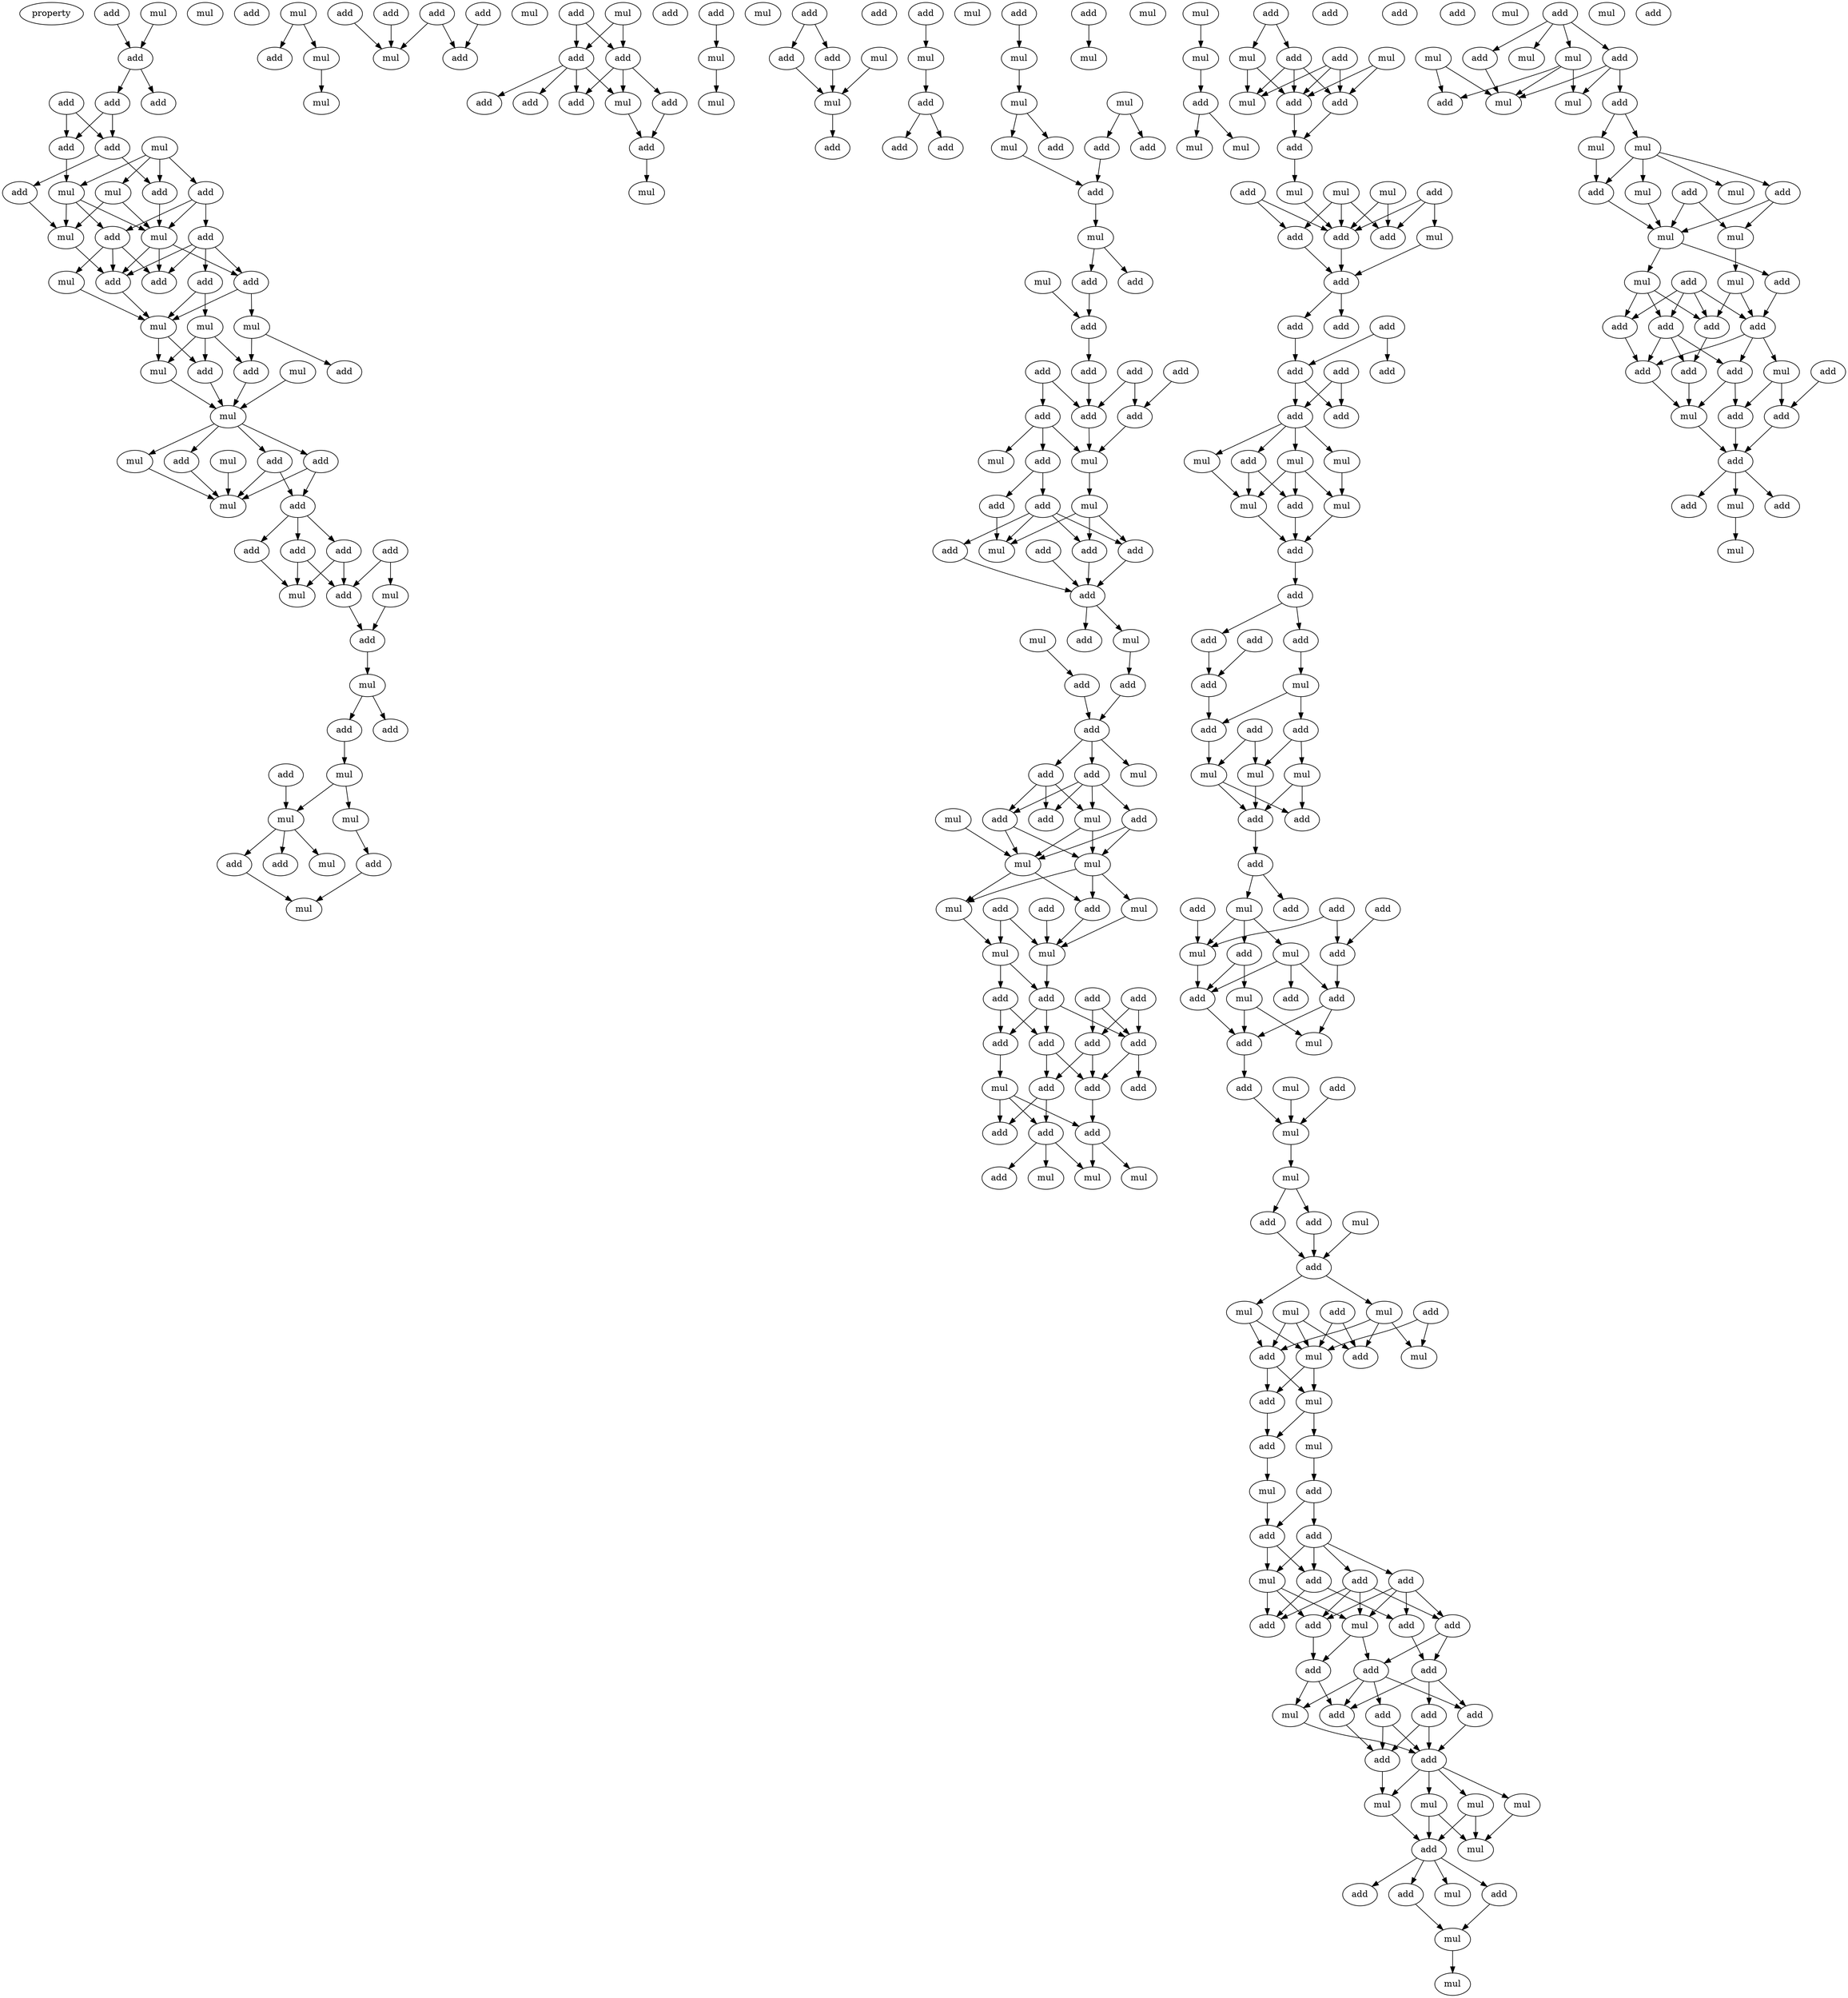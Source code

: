 digraph {
    node [fontcolor=black]
    property [mul=2,lf=1.7]
    0 [ label = add ];
    1 [ label = mul ];
    2 [ label = add ];
    3 [ label = add ];
    4 [ label = add ];
    5 [ label = add ];
    6 [ label = mul ];
    7 [ label = add ];
    8 [ label = add ];
    9 [ label = mul ];
    10 [ label = add ];
    11 [ label = add ];
    12 [ label = add ];
    13 [ label = mul ];
    14 [ label = add ];
    15 [ label = mul ];
    16 [ label = add ];
    17 [ label = mul ];
    18 [ label = add ];
    19 [ label = add ];
    20 [ label = mul ];
    21 [ label = add ];
    22 [ label = add ];
    23 [ label = mul ];
    24 [ label = mul ];
    25 [ label = mul ];
    26 [ label = mul ];
    27 [ label = add ];
    28 [ label = add ];
    29 [ label = mul ];
    30 [ label = add ];
    31 [ label = mul ];
    32 [ label = mul ];
    33 [ label = add ];
    34 [ label = add ];
    35 [ label = add ];
    36 [ label = mul ];
    37 [ label = mul ];
    38 [ label = add ];
    39 [ label = add ];
    40 [ label = add ];
    41 [ label = add ];
    42 [ label = add ];
    43 [ label = mul ];
    44 [ label = mul ];
    45 [ label = add ];
    46 [ label = add ];
    47 [ label = mul ];
    48 [ label = mul ];
    49 [ label = add ];
    50 [ label = add ];
    51 [ label = add ];
    52 [ label = add ];
    53 [ label = mul ];
    54 [ label = mul ];
    55 [ label = mul ];
    56 [ label = add ];
    57 [ label = mul ];
    58 [ label = add ];
    59 [ label = add ];
    60 [ label = mul ];
    61 [ label = mul ];
    62 [ label = add ];
    63 [ label = mul ];
    64 [ label = mul ];
    65 [ label = add ];
    66 [ label = mul ];
    67 [ label = add ];
    68 [ label = add ];
    69 [ label = add ];
    70 [ label = mul ];
    71 [ label = add ];
    72 [ label = add ];
    73 [ label = mul ];
    74 [ label = add ];
    75 [ label = add ];
    76 [ label = add ];
    77 [ label = add ];
    78 [ label = add ];
    79 [ label = add ];
    80 [ label = mul ];
    81 [ label = add ];
    82 [ label = mul ];
    83 [ label = add ];
    84 [ label = add ];
    85 [ label = mul ];
    86 [ label = mul ];
    87 [ label = mul ];
    88 [ label = add ];
    89 [ label = add ];
    90 [ label = add ];
    91 [ label = mul ];
    92 [ label = mul ];
    93 [ label = add ];
    94 [ label = add ];
    95 [ label = add ];
    96 [ label = mul ];
    97 [ label = add ];
    98 [ label = add ];
    99 [ label = add ];
    100 [ label = mul ];
    101 [ label = add ];
    102 [ label = mul ];
    103 [ label = mul ];
    104 [ label = mul ];
    105 [ label = add ];
    106 [ label = mul ];
    107 [ label = add ];
    108 [ label = add ];
    109 [ label = add ];
    110 [ label = add ];
    111 [ label = mul ];
    112 [ label = mul ];
    113 [ label = mul ];
    114 [ label = mul ];
    115 [ label = add ];
    116 [ label = add ];
    117 [ label = add ];
    118 [ label = add ];
    119 [ label = add ];
    120 [ label = add ];
    121 [ label = add ];
    122 [ label = add ];
    123 [ label = add ];
    124 [ label = add ];
    125 [ label = mul ];
    126 [ label = add ];
    127 [ label = mul ];
    128 [ label = add ];
    129 [ label = add ];
    130 [ label = mul ];
    131 [ label = add ];
    132 [ label = mul ];
    133 [ label = add ];
    134 [ label = add ];
    135 [ label = add ];
    136 [ label = add ];
    137 [ label = mul ];
    138 [ label = add ];
    139 [ label = mul ];
    140 [ label = add ];
    141 [ label = add ];
    142 [ label = add ];
    143 [ label = add ];
    144 [ label = add ];
    145 [ label = mul ];
    146 [ label = add ];
    147 [ label = add ];
    148 [ label = mul ];
    149 [ label = mul ];
    150 [ label = add ];
    151 [ label = mul ];
    152 [ label = mul ];
    153 [ label = add ];
    154 [ label = mul ];
    155 [ label = mul ];
    156 [ label = add ];
    157 [ label = add ];
    158 [ label = mul ];
    159 [ label = mul ];
    160 [ label = add ];
    161 [ label = add ];
    162 [ label = add ];
    163 [ label = add ];
    164 [ label = add ];
    165 [ label = add ];
    166 [ label = add ];
    167 [ label = add ];
    168 [ label = add ];
    169 [ label = add ];
    170 [ label = mul ];
    171 [ label = add ];
    172 [ label = add ];
    173 [ label = add ];
    174 [ label = add ];
    175 [ label = mul ];
    176 [ label = mul ];
    177 [ label = add ];
    178 [ label = mul ];
    179 [ label = mul ];
    180 [ label = mul ];
    181 [ label = add ];
    182 [ label = mul ];
    183 [ label = mul ];
    184 [ label = add ];
    185 [ label = add ];
    186 [ label = mul ];
    187 [ label = mul ];
    188 [ label = add ];
    189 [ label = add ];
    190 [ label = add ];
    191 [ label = mul ];
    192 [ label = add ];
    193 [ label = add ];
    194 [ label = mul ];
    195 [ label = add ];
    196 [ label = mul ];
    197 [ label = mul ];
    198 [ label = add ];
    199 [ label = add ];
    200 [ label = mul ];
    201 [ label = add ];
    202 [ label = add ];
    203 [ label = add ];
    204 [ label = add ];
    205 [ label = add ];
    206 [ label = add ];
    207 [ label = add ];
    208 [ label = add ];
    209 [ label = add ];
    210 [ label = add ];
    211 [ label = add ];
    212 [ label = mul ];
    213 [ label = mul ];
    214 [ label = add ];
    215 [ label = mul ];
    216 [ label = add ];
    217 [ label = mul ];
    218 [ label = mul ];
    219 [ label = add ];
    220 [ label = add ];
    221 [ label = add ];
    222 [ label = add ];
    223 [ label = add ];
    224 [ label = add ];
    225 [ label = mul ];
    226 [ label = add ];
    227 [ label = add ];
    228 [ label = add ];
    229 [ label = mul ];
    230 [ label = mul ];
    231 [ label = mul ];
    232 [ label = add ];
    233 [ label = add ];
    234 [ label = add ];
    235 [ label = add ];
    236 [ label = add ];
    237 [ label = add ];
    238 [ label = add ];
    239 [ label = mul ];
    240 [ label = mul ];
    241 [ label = add ];
    242 [ label = add ];
    243 [ label = mul ];
    244 [ label = mul ];
    245 [ label = add ];
    246 [ label = add ];
    247 [ label = add ];
    248 [ label = add ];
    249 [ label = mul ];
    250 [ label = mul ];
    251 [ label = add ];
    252 [ label = add ];
    253 [ label = mul ];
    254 [ label = mul ];
    255 [ label = mul ];
    256 [ label = add ];
    257 [ label = add ];
    258 [ label = add ];
    259 [ label = add ];
    260 [ label = mul ];
    261 [ label = mul ];
    262 [ label = add ];
    263 [ label = mul ];
    264 [ label = add ];
    265 [ label = add ];
    266 [ label = mul ];
    267 [ label = mul ];
    268 [ label = mul ];
    269 [ label = add ];
    270 [ label = add ];
    271 [ label = mul ];
    272 [ label = add ];
    273 [ label = mul ];
    274 [ label = add ];
    275 [ label = add ];
    276 [ label = add ];
    277 [ label = add ];
    278 [ label = add ];
    279 [ label = mul ];
    280 [ label = add ];
    281 [ label = add ];
    282 [ label = add ];
    283 [ label = add ];
    284 [ label = mul ];
    285 [ label = add ];
    286 [ label = add ];
    287 [ label = add ];
    288 [ label = add ];
    289 [ label = add ];
    290 [ label = add ];
    291 [ label = add ];
    292 [ label = add ];
    293 [ label = mul ];
    294 [ label = add ];
    295 [ label = add ];
    296 [ label = mul ];
    297 [ label = mul ];
    298 [ label = mul ];
    299 [ label = mul ];
    300 [ label = add ];
    301 [ label = mul ];
    302 [ label = add ];
    303 [ label = add ];
    304 [ label = mul ];
    305 [ label = add ];
    306 [ label = mul ];
    307 [ label = add ];
    308 [ label = mul ];
    309 [ label = mul ];
    310 [ label = add ];
    311 [ label = mul ];
    312 [ label = mul ];
    313 [ label = add ];
    314 [ label = add ];
    315 [ label = mul ];
    316 [ label = mul ];
    317 [ label = add ];
    318 [ label = mul ];
    319 [ label = add ];
    320 [ label = mul ];
    321 [ label = mul ];
    322 [ label = add ];
    323 [ label = add ];
    324 [ label = add ];
    325 [ label = mul ];
    326 [ label = mul ];
    327 [ label = mul ];
    328 [ label = mul ];
    329 [ label = mul ];
    330 [ label = add ];
    331 [ label = mul ];
    332 [ label = add ];
    333 [ label = add ];
    334 [ label = add ];
    335 [ label = add ];
    336 [ label = add ];
    337 [ label = mul ];
    338 [ label = add ];
    339 [ label = add ];
    340 [ label = add ];
    341 [ label = add ];
    342 [ label = add ];
    343 [ label = add ];
    344 [ label = mul ];
    345 [ label = mul ];
    346 [ label = add ];
    347 [ label = add ];
    348 [ label = mul ];
    349 [ label = add ];
    350 [ label = mul ];
    351 [ label = add ];
    0 -> 2 [ name = 0 ];
    1 -> 2 [ name = 1 ];
    2 -> 3 [ name = 2 ];
    2 -> 5 [ name = 3 ];
    4 -> 7 [ name = 4 ];
    4 -> 8 [ name = 5 ];
    5 -> 7 [ name = 6 ];
    5 -> 8 [ name = 7 ];
    6 -> 9 [ name = 8 ];
    6 -> 10 [ name = 9 ];
    6 -> 12 [ name = 10 ];
    6 -> 13 [ name = 11 ];
    7 -> 9 [ name = 12 ];
    8 -> 10 [ name = 13 ];
    8 -> 11 [ name = 14 ];
    9 -> 15 [ name = 15 ];
    9 -> 16 [ name = 16 ];
    9 -> 17 [ name = 17 ];
    10 -> 15 [ name = 18 ];
    11 -> 17 [ name = 19 ];
    12 -> 14 [ name = 20 ];
    12 -> 15 [ name = 21 ];
    12 -> 16 [ name = 22 ];
    13 -> 15 [ name = 23 ];
    13 -> 17 [ name = 24 ];
    14 -> 18 [ name = 25 ];
    14 -> 19 [ name = 26 ];
    14 -> 21 [ name = 27 ];
    14 -> 22 [ name = 28 ];
    15 -> 18 [ name = 29 ];
    15 -> 19 [ name = 30 ];
    15 -> 21 [ name = 31 ];
    16 -> 19 [ name = 32 ];
    16 -> 20 [ name = 33 ];
    16 -> 21 [ name = 34 ];
    17 -> 21 [ name = 35 ];
    18 -> 24 [ name = 36 ];
    18 -> 25 [ name = 37 ];
    20 -> 25 [ name = 38 ];
    21 -> 25 [ name = 39 ];
    22 -> 23 [ name = 40 ];
    22 -> 25 [ name = 41 ];
    23 -> 26 [ name = 42 ];
    23 -> 27 [ name = 43 ];
    23 -> 30 [ name = 44 ];
    24 -> 28 [ name = 45 ];
    24 -> 30 [ name = 46 ];
    25 -> 26 [ name = 47 ];
    25 -> 27 [ name = 48 ];
    26 -> 31 [ name = 49 ];
    27 -> 31 [ name = 50 ];
    29 -> 31 [ name = 51 ];
    30 -> 31 [ name = 52 ];
    31 -> 32 [ name = 53 ];
    31 -> 33 [ name = 54 ];
    31 -> 34 [ name = 55 ];
    31 -> 35 [ name = 56 ];
    32 -> 37 [ name = 57 ];
    33 -> 37 [ name = 58 ];
    33 -> 38 [ name = 59 ];
    34 -> 37 [ name = 60 ];
    35 -> 37 [ name = 61 ];
    35 -> 38 [ name = 62 ];
    36 -> 37 [ name = 63 ];
    38 -> 39 [ name = 64 ];
    38 -> 40 [ name = 65 ];
    38 -> 41 [ name = 66 ];
    39 -> 43 [ name = 67 ];
    40 -> 43 [ name = 68 ];
    40 -> 45 [ name = 69 ];
    41 -> 43 [ name = 70 ];
    41 -> 45 [ name = 71 ];
    42 -> 44 [ name = 72 ];
    42 -> 45 [ name = 73 ];
    44 -> 46 [ name = 74 ];
    45 -> 46 [ name = 75 ];
    46 -> 47 [ name = 76 ];
    47 -> 50 [ name = 77 ];
    47 -> 51 [ name = 78 ];
    50 -> 53 [ name = 79 ];
    52 -> 55 [ name = 80 ];
    53 -> 54 [ name = 81 ];
    53 -> 55 [ name = 82 ];
    54 -> 59 [ name = 83 ];
    55 -> 56 [ name = 84 ];
    55 -> 57 [ name = 85 ];
    55 -> 58 [ name = 86 ];
    58 -> 60 [ name = 87 ];
    59 -> 60 [ name = 88 ];
    61 -> 62 [ name = 89 ];
    61 -> 63 [ name = 90 ];
    63 -> 64 [ name = 91 ];
    65 -> 70 [ name = 92 ];
    67 -> 71 [ name = 93 ];
    68 -> 70 [ name = 94 ];
    69 -> 70 [ name = 95 ];
    69 -> 71 [ name = 96 ];
    72 -> 74 [ name = 97 ];
    72 -> 75 [ name = 98 ];
    73 -> 74 [ name = 99 ];
    73 -> 75 [ name = 100 ];
    74 -> 76 [ name = 101 ];
    74 -> 78 [ name = 102 ];
    74 -> 80 [ name = 103 ];
    75 -> 76 [ name = 104 ];
    75 -> 77 [ name = 105 ];
    75 -> 79 [ name = 106 ];
    75 -> 80 [ name = 107 ];
    78 -> 81 [ name = 108 ];
    80 -> 81 [ name = 109 ];
    81 -> 82 [ name = 110 ];
    84 -> 86 [ name = 111 ];
    86 -> 87 [ name = 112 ];
    88 -> 89 [ name = 113 ];
    88 -> 90 [ name = 114 ];
    89 -> 92 [ name = 115 ];
    90 -> 92 [ name = 116 ];
    91 -> 92 [ name = 117 ];
    92 -> 93 [ name = 118 ];
    95 -> 96 [ name = 119 ];
    96 -> 97 [ name = 120 ];
    97 -> 98 [ name = 121 ];
    97 -> 99 [ name = 122 ];
    101 -> 102 [ name = 123 ];
    102 -> 103 [ name = 124 ];
    103 -> 106 [ name = 125 ];
    103 -> 108 [ name = 126 ];
    104 -> 107 [ name = 127 ];
    104 -> 109 [ name = 128 ];
    105 -> 111 [ name = 129 ];
    106 -> 110 [ name = 130 ];
    107 -> 110 [ name = 131 ];
    110 -> 112 [ name = 132 ];
    112 -> 115 [ name = 133 ];
    112 -> 116 [ name = 134 ];
    113 -> 117 [ name = 135 ];
    116 -> 117 [ name = 136 ];
    117 -> 121 [ name = 137 ];
    118 -> 122 [ name = 138 ];
    118 -> 124 [ name = 139 ];
    119 -> 123 [ name = 140 ];
    120 -> 122 [ name = 141 ];
    120 -> 123 [ name = 142 ];
    121 -> 122 [ name = 143 ];
    122 -> 127 [ name = 144 ];
    123 -> 127 [ name = 145 ];
    124 -> 125 [ name = 146 ];
    124 -> 126 [ name = 147 ];
    124 -> 127 [ name = 148 ];
    126 -> 128 [ name = 149 ];
    126 -> 129 [ name = 150 ];
    127 -> 130 [ name = 151 ];
    128 -> 131 [ name = 152 ];
    128 -> 132 [ name = 153 ];
    128 -> 133 [ name = 154 ];
    128 -> 134 [ name = 155 ];
    129 -> 132 [ name = 156 ];
    130 -> 131 [ name = 157 ];
    130 -> 132 [ name = 158 ];
    130 -> 134 [ name = 159 ];
    131 -> 136 [ name = 160 ];
    133 -> 136 [ name = 161 ];
    134 -> 136 [ name = 162 ];
    135 -> 136 [ name = 163 ];
    136 -> 137 [ name = 164 ];
    136 -> 138 [ name = 165 ];
    137 -> 141 [ name = 166 ];
    139 -> 140 [ name = 167 ];
    140 -> 142 [ name = 168 ];
    141 -> 142 [ name = 169 ];
    142 -> 143 [ name = 170 ];
    142 -> 144 [ name = 171 ];
    142 -> 145 [ name = 172 ];
    143 -> 146 [ name = 173 ];
    143 -> 147 [ name = 174 ];
    143 -> 149 [ name = 175 ];
    143 -> 150 [ name = 176 ];
    144 -> 147 [ name = 177 ];
    144 -> 149 [ name = 178 ];
    144 -> 150 [ name = 179 ];
    146 -> 151 [ name = 180 ];
    146 -> 152 [ name = 181 ];
    148 -> 151 [ name = 182 ];
    149 -> 151 [ name = 183 ];
    149 -> 152 [ name = 184 ];
    150 -> 151 [ name = 185 ];
    150 -> 152 [ name = 186 ];
    151 -> 153 [ name = 187 ];
    151 -> 155 [ name = 188 ];
    152 -> 153 [ name = 189 ];
    152 -> 154 [ name = 190 ];
    152 -> 155 [ name = 191 ];
    153 -> 159 [ name = 192 ];
    154 -> 159 [ name = 193 ];
    155 -> 158 [ name = 194 ];
    156 -> 158 [ name = 195 ];
    156 -> 159 [ name = 196 ];
    157 -> 159 [ name = 197 ];
    158 -> 161 [ name = 198 ];
    158 -> 163 [ name = 199 ];
    159 -> 163 [ name = 200 ];
    160 -> 166 [ name = 201 ];
    160 -> 167 [ name = 202 ];
    161 -> 164 [ name = 203 ];
    161 -> 165 [ name = 204 ];
    162 -> 166 [ name = 205 ];
    162 -> 167 [ name = 206 ];
    163 -> 164 [ name = 207 ];
    163 -> 165 [ name = 208 ];
    163 -> 167 [ name = 209 ];
    164 -> 169 [ name = 210 ];
    164 -> 171 [ name = 211 ];
    165 -> 170 [ name = 212 ];
    166 -> 169 [ name = 213 ];
    166 -> 171 [ name = 214 ];
    167 -> 168 [ name = 215 ];
    167 -> 169 [ name = 216 ];
    169 -> 173 [ name = 217 ];
    170 -> 172 [ name = 218 ];
    170 -> 173 [ name = 219 ];
    170 -> 174 [ name = 220 ];
    171 -> 172 [ name = 221 ];
    171 -> 174 [ name = 222 ];
    173 -> 175 [ name = 223 ];
    173 -> 179 [ name = 224 ];
    174 -> 177 [ name = 225 ];
    174 -> 178 [ name = 226 ];
    174 -> 179 [ name = 227 ];
    176 -> 180 [ name = 228 ];
    180 -> 181 [ name = 229 ];
    181 -> 182 [ name = 230 ];
    181 -> 183 [ name = 231 ];
    184 -> 186 [ name = 232 ];
    184 -> 188 [ name = 233 ];
    185 -> 189 [ name = 234 ];
    185 -> 190 [ name = 235 ];
    185 -> 191 [ name = 236 ];
    186 -> 190 [ name = 237 ];
    186 -> 191 [ name = 238 ];
    187 -> 189 [ name = 239 ];
    187 -> 190 [ name = 240 ];
    188 -> 189 [ name = 241 ];
    188 -> 190 [ name = 242 ];
    188 -> 191 [ name = 243 ];
    189 -> 192 [ name = 244 ];
    190 -> 192 [ name = 245 ];
    192 -> 194 [ name = 246 ];
    193 -> 198 [ name = 247 ];
    193 -> 200 [ name = 248 ];
    193 -> 201 [ name = 249 ];
    194 -> 198 [ name = 250 ];
    195 -> 198 [ name = 251 ];
    195 -> 199 [ name = 252 ];
    196 -> 198 [ name = 253 ];
    196 -> 201 [ name = 254 ];
    197 -> 198 [ name = 255 ];
    197 -> 199 [ name = 256 ];
    197 -> 201 [ name = 257 ];
    198 -> 202 [ name = 258 ];
    199 -> 202 [ name = 259 ];
    200 -> 202 [ name = 260 ];
    202 -> 203 [ name = 261 ];
    202 -> 205 [ name = 262 ];
    203 -> 207 [ name = 263 ];
    204 -> 207 [ name = 264 ];
    204 -> 208 [ name = 265 ];
    206 -> 209 [ name = 266 ];
    206 -> 210 [ name = 267 ];
    207 -> 209 [ name = 268 ];
    207 -> 210 [ name = 269 ];
    209 -> 211 [ name = 270 ];
    209 -> 212 [ name = 271 ];
    209 -> 213 [ name = 272 ];
    209 -> 215 [ name = 273 ];
    211 -> 216 [ name = 274 ];
    211 -> 218 [ name = 275 ];
    212 -> 217 [ name = 276 ];
    213 -> 218 [ name = 277 ];
    215 -> 216 [ name = 278 ];
    215 -> 217 [ name = 279 ];
    215 -> 218 [ name = 280 ];
    216 -> 219 [ name = 281 ];
    217 -> 219 [ name = 282 ];
    218 -> 219 [ name = 283 ];
    219 -> 220 [ name = 284 ];
    220 -> 222 [ name = 285 ];
    220 -> 223 [ name = 286 ];
    221 -> 224 [ name = 287 ];
    222 -> 224 [ name = 288 ];
    223 -> 225 [ name = 289 ];
    224 -> 227 [ name = 290 ];
    225 -> 226 [ name = 291 ];
    225 -> 227 [ name = 292 ];
    226 -> 229 [ name = 293 ];
    226 -> 230 [ name = 294 ];
    227 -> 231 [ name = 295 ];
    228 -> 229 [ name = 296 ];
    228 -> 231 [ name = 297 ];
    229 -> 233 [ name = 298 ];
    230 -> 232 [ name = 299 ];
    230 -> 233 [ name = 300 ];
    231 -> 232 [ name = 301 ];
    231 -> 233 [ name = 302 ];
    233 -> 234 [ name = 303 ];
    234 -> 235 [ name = 304 ];
    234 -> 239 [ name = 305 ];
    236 -> 241 [ name = 306 ];
    237 -> 240 [ name = 307 ];
    237 -> 241 [ name = 308 ];
    238 -> 240 [ name = 309 ];
    239 -> 240 [ name = 310 ];
    239 -> 242 [ name = 311 ];
    239 -> 243 [ name = 312 ];
    240 -> 246 [ name = 313 ];
    241 -> 245 [ name = 314 ];
    242 -> 244 [ name = 315 ];
    242 -> 246 [ name = 316 ];
    243 -> 245 [ name = 317 ];
    243 -> 246 [ name = 318 ];
    243 -> 247 [ name = 319 ];
    244 -> 248 [ name = 320 ];
    244 -> 249 [ name = 321 ];
    245 -> 248 [ name = 322 ];
    245 -> 249 [ name = 323 ];
    246 -> 248 [ name = 324 ];
    248 -> 251 [ name = 325 ];
    250 -> 253 [ name = 326 ];
    251 -> 253 [ name = 327 ];
    252 -> 253 [ name = 328 ];
    253 -> 254 [ name = 329 ];
    254 -> 256 [ name = 330 ];
    254 -> 257 [ name = 331 ];
    255 -> 258 [ name = 332 ];
    256 -> 258 [ name = 333 ];
    257 -> 258 [ name = 334 ];
    258 -> 260 [ name = 335 ];
    258 -> 263 [ name = 336 ];
    259 -> 266 [ name = 337 ];
    259 -> 267 [ name = 338 ];
    260 -> 265 [ name = 339 ];
    260 -> 266 [ name = 340 ];
    261 -> 264 [ name = 341 ];
    261 -> 265 [ name = 342 ];
    261 -> 266 [ name = 343 ];
    262 -> 264 [ name = 344 ];
    262 -> 266 [ name = 345 ];
    263 -> 264 [ name = 346 ];
    263 -> 265 [ name = 347 ];
    263 -> 267 [ name = 348 ];
    265 -> 268 [ name = 349 ];
    265 -> 269 [ name = 350 ];
    266 -> 268 [ name = 351 ];
    266 -> 269 [ name = 352 ];
    268 -> 270 [ name = 353 ];
    268 -> 271 [ name = 354 ];
    269 -> 270 [ name = 355 ];
    270 -> 273 [ name = 356 ];
    271 -> 272 [ name = 357 ];
    272 -> 274 [ name = 358 ];
    272 -> 275 [ name = 359 ];
    273 -> 274 [ name = 360 ];
    274 -> 279 [ name = 361 ];
    274 -> 280 [ name = 362 ];
    275 -> 277 [ name = 363 ];
    275 -> 278 [ name = 364 ];
    275 -> 279 [ name = 365 ];
    275 -> 280 [ name = 366 ];
    277 -> 281 [ name = 367 ];
    277 -> 283 [ name = 368 ];
    277 -> 284 [ name = 369 ];
    277 -> 285 [ name = 370 ];
    278 -> 281 [ name = 371 ];
    278 -> 282 [ name = 372 ];
    278 -> 284 [ name = 373 ];
    278 -> 285 [ name = 374 ];
    279 -> 282 [ name = 375 ];
    279 -> 284 [ name = 376 ];
    279 -> 285 [ name = 377 ];
    280 -> 282 [ name = 378 ];
    280 -> 283 [ name = 379 ];
    281 -> 286 [ name = 380 ];
    281 -> 287 [ name = 381 ];
    283 -> 287 [ name = 382 ];
    284 -> 286 [ name = 383 ];
    284 -> 288 [ name = 384 ];
    285 -> 288 [ name = 385 ];
    286 -> 289 [ name = 386 ];
    286 -> 291 [ name = 387 ];
    286 -> 292 [ name = 388 ];
    286 -> 293 [ name = 389 ];
    287 -> 289 [ name = 390 ];
    287 -> 290 [ name = 391 ];
    287 -> 292 [ name = 392 ];
    288 -> 289 [ name = 393 ];
    288 -> 293 [ name = 394 ];
    289 -> 294 [ name = 395 ];
    290 -> 294 [ name = 396 ];
    290 -> 295 [ name = 397 ];
    291 -> 294 [ name = 398 ];
    291 -> 295 [ name = 399 ];
    292 -> 295 [ name = 400 ];
    293 -> 295 [ name = 401 ];
    294 -> 298 [ name = 402 ];
    295 -> 296 [ name = 403 ];
    295 -> 297 [ name = 404 ];
    295 -> 298 [ name = 405 ];
    295 -> 299 [ name = 406 ];
    296 -> 300 [ name = 407 ];
    296 -> 301 [ name = 408 ];
    297 -> 300 [ name = 409 ];
    297 -> 301 [ name = 410 ];
    298 -> 300 [ name = 411 ];
    299 -> 301 [ name = 412 ];
    300 -> 302 [ name = 413 ];
    300 -> 303 [ name = 414 ];
    300 -> 304 [ name = 415 ];
    300 -> 305 [ name = 416 ];
    303 -> 306 [ name = 417 ];
    305 -> 306 [ name = 418 ];
    306 -> 309 [ name = 419 ];
    310 -> 312 [ name = 420 ];
    310 -> 313 [ name = 421 ];
    310 -> 314 [ name = 422 ];
    310 -> 315 [ name = 423 ];
    311 -> 316 [ name = 424 ];
    311 -> 317 [ name = 425 ];
    313 -> 316 [ name = 426 ];
    314 -> 316 [ name = 427 ];
    314 -> 318 [ name = 428 ];
    314 -> 319 [ name = 429 ];
    315 -> 316 [ name = 430 ];
    315 -> 317 [ name = 431 ];
    315 -> 318 [ name = 432 ];
    319 -> 320 [ name = 433 ];
    319 -> 321 [ name = 434 ];
    320 -> 322 [ name = 435 ];
    320 -> 324 [ name = 436 ];
    320 -> 325 [ name = 437 ];
    320 -> 326 [ name = 438 ];
    321 -> 322 [ name = 439 ];
    322 -> 327 [ name = 440 ];
    323 -> 327 [ name = 441 ];
    323 -> 328 [ name = 442 ];
    324 -> 327 [ name = 443 ];
    324 -> 328 [ name = 444 ];
    326 -> 327 [ name = 445 ];
    327 -> 329 [ name = 446 ];
    327 -> 332 [ name = 447 ];
    328 -> 331 [ name = 448 ];
    329 -> 334 [ name = 449 ];
    329 -> 335 [ name = 450 ];
    329 -> 336 [ name = 451 ];
    330 -> 333 [ name = 452 ];
    330 -> 334 [ name = 453 ];
    330 -> 335 [ name = 454 ];
    330 -> 336 [ name = 455 ];
    331 -> 333 [ name = 456 ];
    331 -> 334 [ name = 457 ];
    332 -> 333 [ name = 458 ];
    333 -> 337 [ name = 459 ];
    333 -> 338 [ name = 460 ];
    333 -> 340 [ name = 461 ];
    334 -> 339 [ name = 462 ];
    335 -> 338 [ name = 463 ];
    335 -> 339 [ name = 464 ];
    335 -> 340 [ name = 465 ];
    336 -> 338 [ name = 466 ];
    337 -> 342 [ name = 467 ];
    337 -> 343 [ name = 468 ];
    338 -> 344 [ name = 469 ];
    339 -> 344 [ name = 470 ];
    340 -> 342 [ name = 471 ];
    340 -> 344 [ name = 472 ];
    341 -> 343 [ name = 473 ];
    342 -> 346 [ name = 474 ];
    343 -> 346 [ name = 475 ];
    344 -> 346 [ name = 476 ];
    346 -> 347 [ name = 477 ];
    346 -> 348 [ name = 478 ];
    346 -> 349 [ name = 479 ];
    348 -> 350 [ name = 480 ];
}
